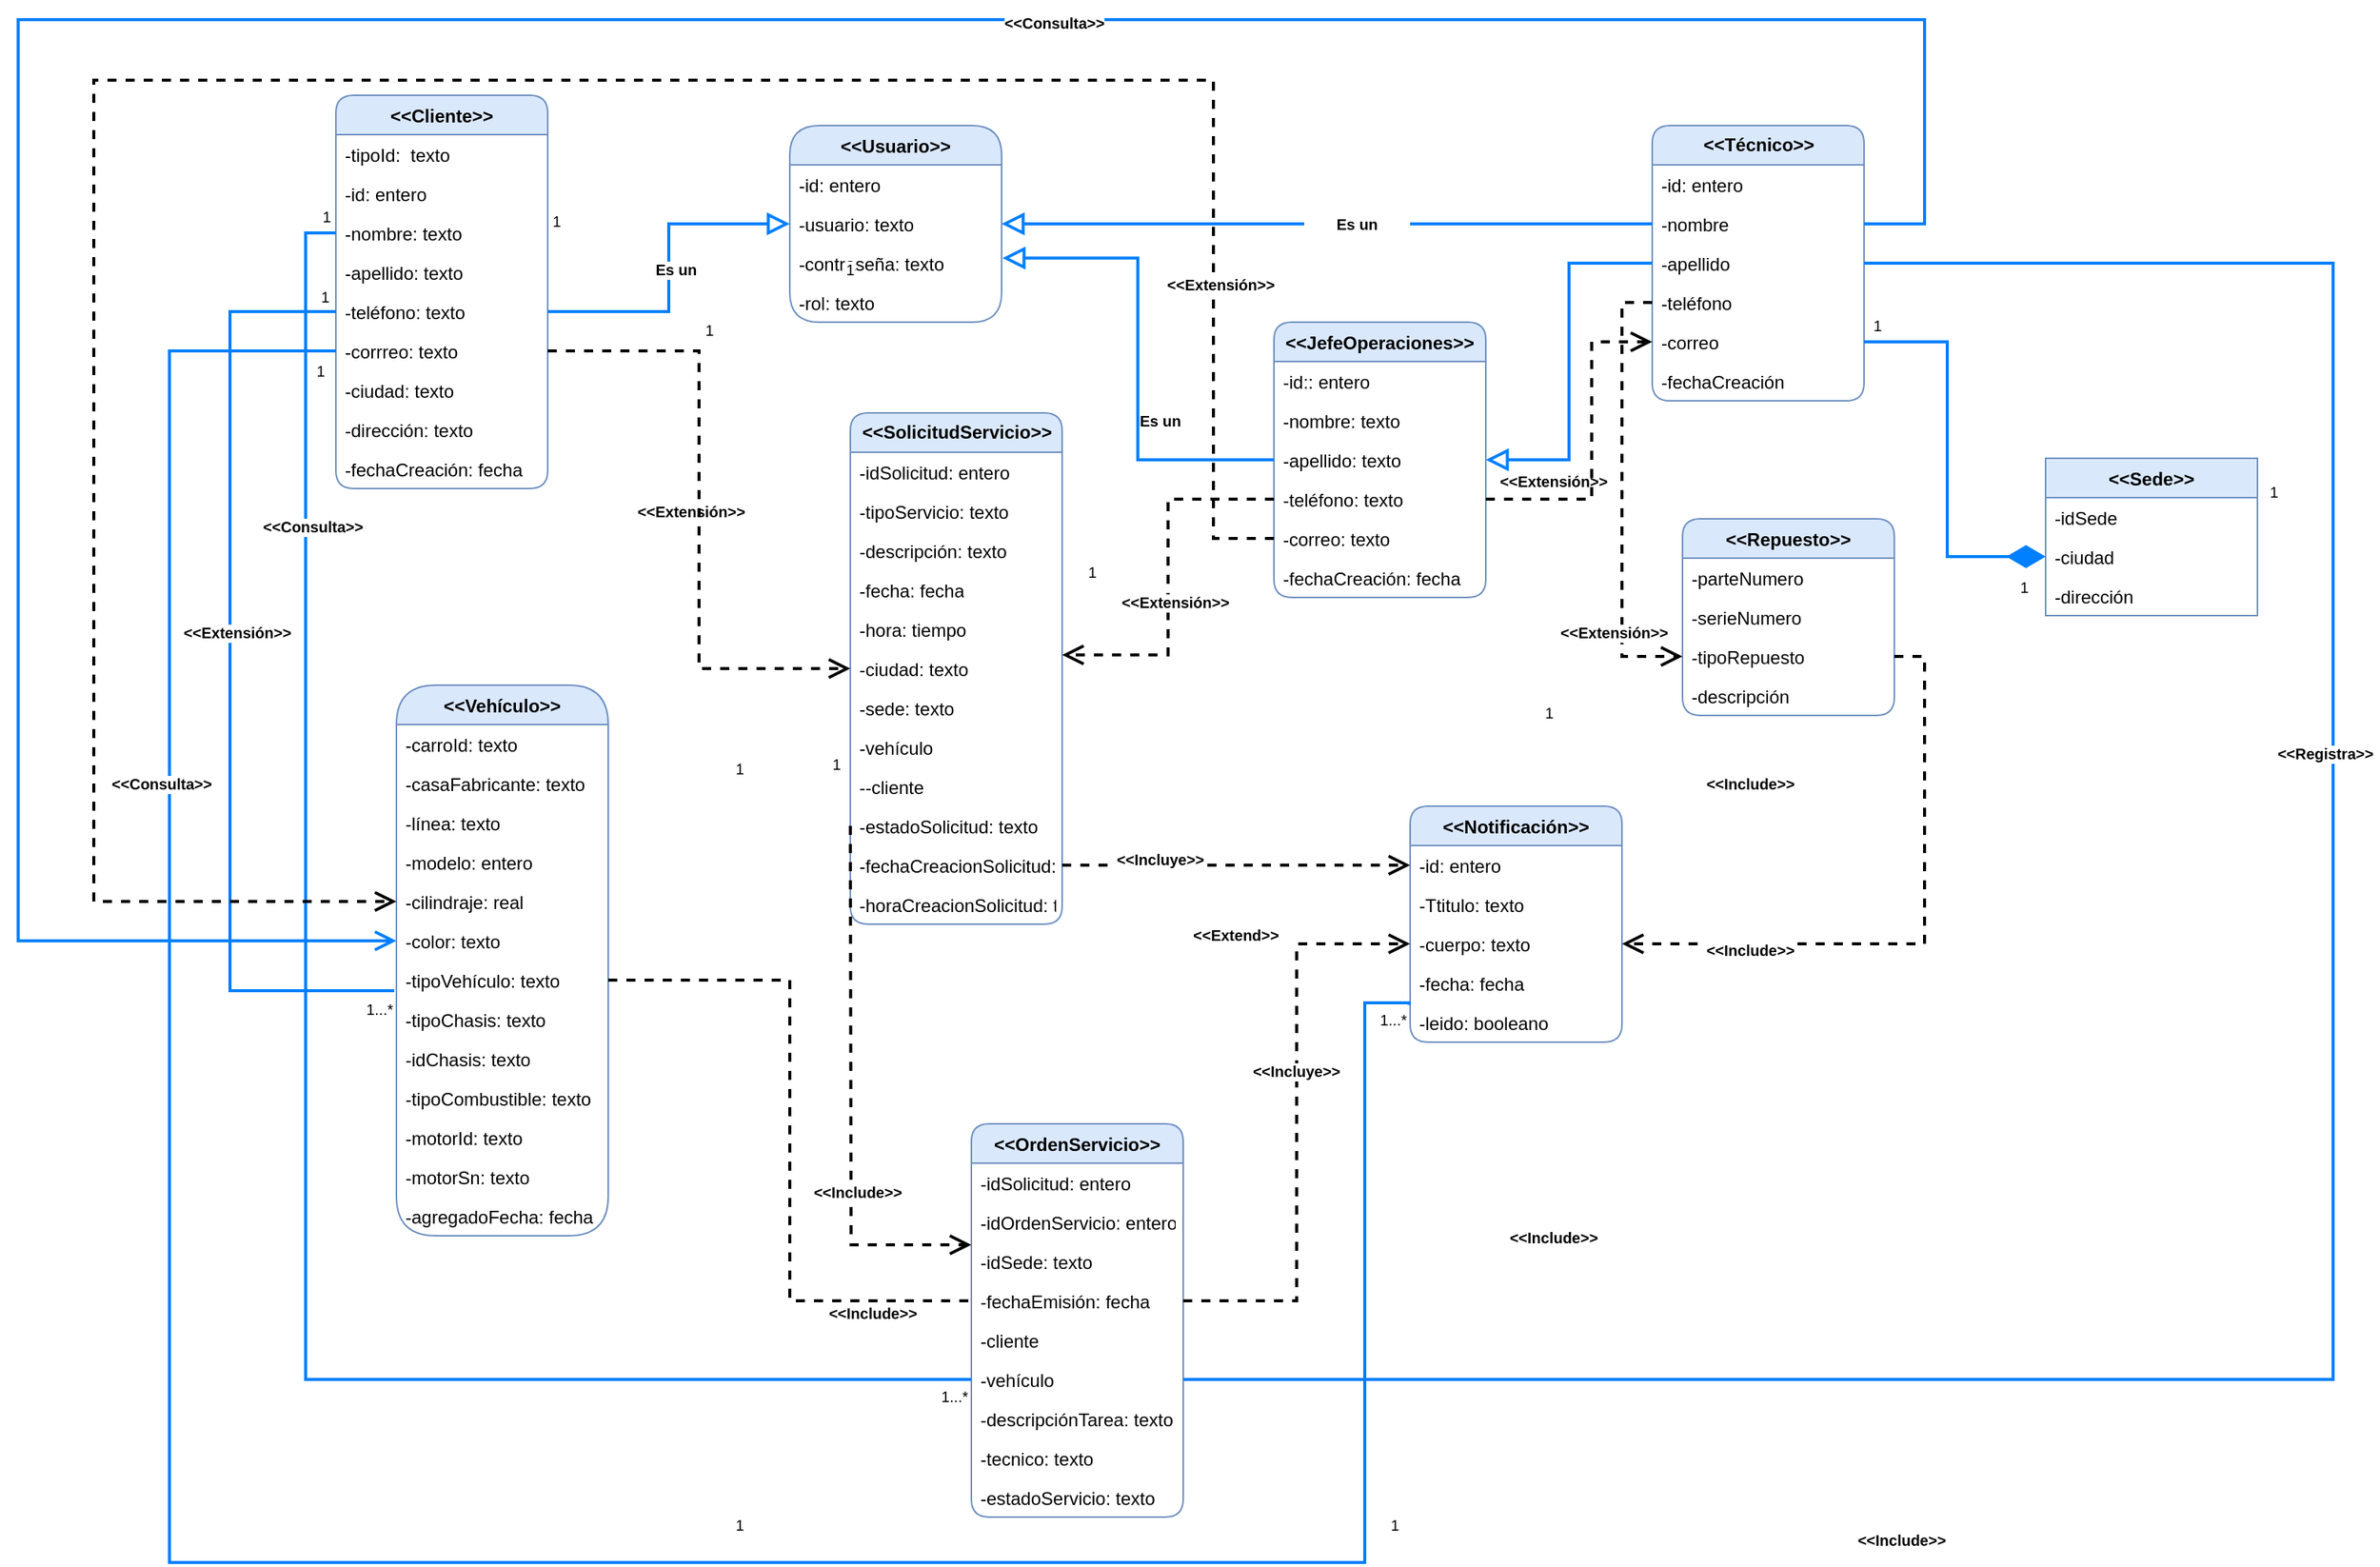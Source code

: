 <mxfile version="20.2.7" type="github">
  <diagram id="WxZgPyMLXEtj6TzBHhpI" name="Página-1">
    <mxGraphModel dx="1583" dy="1550" grid="1" gridSize="10" guides="0" tooltips="1" connect="1" arrows="1" fold="1" page="1" pageScale="1" pageWidth="827" pageHeight="1169" background="none" math="0" shadow="0">
      <root>
        <mxCell id="0" />
        <mxCell id="1" parent="0" />
        <mxCell id="JuVtvxZwjuhmVleojVNO-1" value="&lt;&lt;Cliente&gt;&gt;" style="swimlane;fontStyle=1;childLayout=stackLayout;horizontal=1;startSize=26;fillColor=#dae8fc;horizontalStack=0;resizeParent=1;resizeParentMax=0;resizeLast=0;collapsible=1;marginBottom=0;strokeColor=#6c8ebf;rounded=1;" parent="1" vertex="1">
          <mxGeometry x="-130" y="10" width="140" height="260" as="geometry">
            <mxRectangle x="290" y="150" width="100" height="30" as="alternateBounds" />
          </mxGeometry>
        </mxCell>
        <mxCell id="JuVtvxZwjuhmVleojVNO-2" value="-tipoId:  texto" style="text;strokeColor=none;fillColor=none;align=left;verticalAlign=top;spacingLeft=4;spacingRight=4;overflow=hidden;rotatable=0;points=[[0,0.5],[1,0.5]];portConstraint=eastwest;rounded=1;" parent="JuVtvxZwjuhmVleojVNO-1" vertex="1">
          <mxGeometry y="26" width="140" height="26" as="geometry" />
        </mxCell>
        <mxCell id="JuVtvxZwjuhmVleojVNO-3" value="-id: entero" style="text;strokeColor=none;fillColor=none;align=left;verticalAlign=top;spacingLeft=4;spacingRight=4;overflow=hidden;rotatable=0;points=[[0,0.5],[1,0.5]];portConstraint=eastwest;rounded=1;" parent="JuVtvxZwjuhmVleojVNO-1" vertex="1">
          <mxGeometry y="52" width="140" height="26" as="geometry" />
        </mxCell>
        <mxCell id="JuVtvxZwjuhmVleojVNO-4" value="-nombre: texto" style="text;strokeColor=none;fillColor=none;align=left;verticalAlign=top;spacingLeft=4;spacingRight=4;overflow=hidden;rotatable=0;points=[[0,0.5],[1,0.5]];portConstraint=eastwest;rounded=1;" parent="JuVtvxZwjuhmVleojVNO-1" vertex="1">
          <mxGeometry y="78" width="140" height="26" as="geometry" />
        </mxCell>
        <mxCell id="JuVtvxZwjuhmVleojVNO-7" value="-apellido: texto" style="text;strokeColor=none;fillColor=none;align=left;verticalAlign=top;spacingLeft=4;spacingRight=4;overflow=hidden;rotatable=0;points=[[0,0.5],[1,0.5]];portConstraint=eastwest;rounded=1;" parent="JuVtvxZwjuhmVleojVNO-1" vertex="1">
          <mxGeometry y="104" width="140" height="26" as="geometry" />
        </mxCell>
        <mxCell id="JuVtvxZwjuhmVleojVNO-8" value="-teléfono: texto" style="text;strokeColor=none;fillColor=none;align=left;verticalAlign=top;spacingLeft=4;spacingRight=4;overflow=hidden;rotatable=0;points=[[0,0.5],[1,0.5]];portConstraint=eastwest;rounded=1;" parent="JuVtvxZwjuhmVleojVNO-1" vertex="1">
          <mxGeometry y="130" width="140" height="26" as="geometry" />
        </mxCell>
        <mxCell id="JuVtvxZwjuhmVleojVNO-11" value="-corrreo: texto" style="text;strokeColor=none;fillColor=none;align=left;verticalAlign=top;spacingLeft=4;spacingRight=4;overflow=hidden;rotatable=0;points=[[0,0.5],[1,0.5]];portConstraint=eastwest;rounded=1;" parent="JuVtvxZwjuhmVleojVNO-1" vertex="1">
          <mxGeometry y="156" width="140" height="26" as="geometry" />
        </mxCell>
        <mxCell id="JuVtvxZwjuhmVleojVNO-12" value="-ciudad: texto" style="text;strokeColor=none;fillColor=none;align=left;verticalAlign=top;spacingLeft=4;spacingRight=4;overflow=hidden;rotatable=0;points=[[0,0.5],[1,0.5]];portConstraint=eastwest;rounded=1;" parent="JuVtvxZwjuhmVleojVNO-1" vertex="1">
          <mxGeometry y="182" width="140" height="26" as="geometry" />
        </mxCell>
        <mxCell id="JuVtvxZwjuhmVleojVNO-15" value="-dirección: texto" style="text;strokeColor=none;fillColor=none;align=left;verticalAlign=top;spacingLeft=4;spacingRight=4;overflow=hidden;rotatable=0;points=[[0,0.5],[1,0.5]];portConstraint=eastwest;rounded=1;" parent="JuVtvxZwjuhmVleojVNO-1" vertex="1">
          <mxGeometry y="208" width="140" height="26" as="geometry" />
        </mxCell>
        <mxCell id="JuVtvxZwjuhmVleojVNO-14" value="-fechaCreación: fecha" style="text;strokeColor=none;fillColor=none;align=left;verticalAlign=top;spacingLeft=4;spacingRight=4;overflow=hidden;rotatable=0;points=[[0,0.5],[1,0.5]];portConstraint=eastwest;rounded=1;" parent="JuVtvxZwjuhmVleojVNO-1" vertex="1">
          <mxGeometry y="234" width="140" height="26" as="geometry" />
        </mxCell>
        <mxCell id="JuVtvxZwjuhmVleojVNO-16" value="&lt;&lt;Usuario&gt;&gt;" style="swimlane;fontStyle=1;childLayout=stackLayout;horizontal=1;startSize=26;fillColor=#dae8fc;horizontalStack=0;resizeParent=1;resizeParentMax=0;resizeLast=0;collapsible=1;marginBottom=0;strokeColor=#6c8ebf;rounded=1;arcSize=25;" parent="1" vertex="1">
          <mxGeometry x="170" y="30" width="140" height="130" as="geometry" />
        </mxCell>
        <mxCell id="JuVtvxZwjuhmVleojVNO-17" value="-id: entero" style="text;strokeColor=none;fillColor=none;align=left;verticalAlign=top;spacingLeft=4;spacingRight=4;overflow=hidden;rotatable=0;points=[[0,0.5],[1,0.5]];portConstraint=eastwest;rounded=1;" parent="JuVtvxZwjuhmVleojVNO-16" vertex="1">
          <mxGeometry y="26" width="140" height="26" as="geometry" />
        </mxCell>
        <mxCell id="JuVtvxZwjuhmVleojVNO-19" value="-usuario: texto" style="text;strokeColor=none;fillColor=none;align=left;verticalAlign=top;spacingLeft=4;spacingRight=4;overflow=hidden;rotatable=0;points=[[0,0.5],[1,0.5]];portConstraint=eastwest;rounded=1;" parent="JuVtvxZwjuhmVleojVNO-16" vertex="1">
          <mxGeometry y="52" width="140" height="26" as="geometry" />
        </mxCell>
        <mxCell id="JuVtvxZwjuhmVleojVNO-21" value="-contraseña: texto" style="text;strokeColor=none;fillColor=none;align=left;verticalAlign=top;spacingLeft=4;spacingRight=4;overflow=hidden;rotatable=0;points=[[0,0.5],[1,0.5]];portConstraint=eastwest;rounded=1;" parent="JuVtvxZwjuhmVleojVNO-16" vertex="1">
          <mxGeometry y="78" width="140" height="26" as="geometry" />
        </mxCell>
        <mxCell id="JuVtvxZwjuhmVleojVNO-31" value="-rol: texto" style="text;strokeColor=none;fillColor=none;align=left;verticalAlign=top;spacingLeft=4;spacingRight=4;overflow=hidden;rotatable=0;points=[[0,0.5],[1,0.5]];portConstraint=eastwest;rounded=1;" parent="JuVtvxZwjuhmVleojVNO-16" vertex="1">
          <mxGeometry y="104" width="140" height="26" as="geometry" />
        </mxCell>
        <mxCell id="JuVtvxZwjuhmVleojVNO-30" value="1" style="text;html=1;strokeColor=none;fillColor=none;align=center;verticalAlign=middle;whiteSpace=wrap;rounded=0;labelBackgroundColor=default;fontSize=10;" parent="1" vertex="1">
          <mxGeometry x="-1" y="78" width="34" height="30" as="geometry" />
        </mxCell>
        <mxCell id="JuVtvxZwjuhmVleojVNO-32" value="&lt;&lt;JefeOperaciones&gt;&gt;" style="swimlane;fontStyle=1;childLayout=stackLayout;horizontal=1;startSize=26;fillColor=#dae8fc;horizontalStack=0;resizeParent=1;resizeParentMax=0;resizeLast=0;collapsible=1;marginBottom=0;rounded=1;labelBackgroundColor=none;fontSize=12;strokeColor=#6c8ebf;" parent="1" vertex="1">
          <mxGeometry x="490" y="160" width="140" height="182" as="geometry" />
        </mxCell>
        <mxCell id="JuVtvxZwjuhmVleojVNO-33" value="-id:: entero" style="text;strokeColor=none;fillColor=none;align=left;verticalAlign=top;spacingLeft=4;spacingRight=4;overflow=hidden;rotatable=0;points=[[0,0.5],[1,0.5]];portConstraint=eastwest;rounded=1;labelBackgroundColor=default;fontSize=12;" parent="JuVtvxZwjuhmVleojVNO-32" vertex="1">
          <mxGeometry y="26" width="140" height="26" as="geometry" />
        </mxCell>
        <mxCell id="JuVtvxZwjuhmVleojVNO-34" value="-nombre: texto" style="text;strokeColor=none;fillColor=none;align=left;verticalAlign=top;spacingLeft=4;spacingRight=4;overflow=hidden;rotatable=0;points=[[0,0.5],[1,0.5]];portConstraint=eastwest;rounded=1;labelBackgroundColor=default;fontSize=12;" parent="JuVtvxZwjuhmVleojVNO-32" vertex="1">
          <mxGeometry y="52" width="140" height="26" as="geometry" />
        </mxCell>
        <mxCell id="JuVtvxZwjuhmVleojVNO-35" value="-apellido: texto" style="text;strokeColor=none;fillColor=none;align=left;verticalAlign=top;spacingLeft=4;spacingRight=4;overflow=hidden;rotatable=0;points=[[0,0.5],[1,0.5]];portConstraint=eastwest;rounded=1;labelBackgroundColor=default;fontSize=12;" parent="JuVtvxZwjuhmVleojVNO-32" vertex="1">
          <mxGeometry y="78" width="140" height="26" as="geometry" />
        </mxCell>
        <mxCell id="JuVtvxZwjuhmVleojVNO-50" value="-teléfono: texto" style="text;strokeColor=none;fillColor=none;align=left;verticalAlign=top;spacingLeft=4;spacingRight=4;overflow=hidden;rotatable=0;points=[[0,0.5],[1,0.5]];portConstraint=eastwest;rounded=1;labelBackgroundColor=default;fontSize=12;" parent="JuVtvxZwjuhmVleojVNO-32" vertex="1">
          <mxGeometry y="104" width="140" height="26" as="geometry" />
        </mxCell>
        <mxCell id="JuVtvxZwjuhmVleojVNO-51" value="-correo: texto" style="text;strokeColor=none;fillColor=none;align=left;verticalAlign=top;spacingLeft=4;spacingRight=4;overflow=hidden;rotatable=0;points=[[0,0.5],[1,0.5]];portConstraint=eastwest;rounded=1;labelBackgroundColor=default;fontSize=12;" parent="JuVtvxZwjuhmVleojVNO-32" vertex="1">
          <mxGeometry y="130" width="140" height="26" as="geometry" />
        </mxCell>
        <mxCell id="5buEi4mfANb2UXsL-Ifm-42" value="-fechaCreación: fecha" style="text;strokeColor=none;fillColor=none;align=left;verticalAlign=top;spacingLeft=4;spacingRight=4;overflow=hidden;rotatable=0;points=[[0,0.5],[1,0.5]];portConstraint=eastwest;rounded=1;labelBackgroundColor=default;fontSize=12;" parent="JuVtvxZwjuhmVleojVNO-32" vertex="1">
          <mxGeometry y="156" width="140" height="26" as="geometry" />
        </mxCell>
        <mxCell id="JuVtvxZwjuhmVleojVNO-59" value="&lt;b&gt;&lt;font style=&quot;font-size: 12px;&quot;&gt;&amp;lt;&amp;lt;Técnico&amp;gt;&amp;gt;&lt;/font&gt;&lt;/b&gt;" style="swimlane;fontStyle=0;childLayout=stackLayout;horizontal=1;startSize=26;fillColor=#dae8fc;horizontalStack=0;resizeParent=1;resizeParentMax=0;resizeLast=0;collapsible=1;marginBottom=0;rounded=1;labelBackgroundColor=none;fontSize=10;strokeColor=#6c8ebf;html=1;" parent="1" vertex="1">
          <mxGeometry x="740" y="30" width="140" height="182" as="geometry" />
        </mxCell>
        <mxCell id="JuVtvxZwjuhmVleojVNO-60" value="-id: entero" style="text;strokeColor=none;fillColor=none;align=left;verticalAlign=top;spacingLeft=4;spacingRight=4;overflow=hidden;rotatable=0;points=[[0,0.5],[1,0.5]];portConstraint=eastwest;rounded=1;labelBackgroundColor=none;fontSize=12;html=1;" parent="JuVtvxZwjuhmVleojVNO-59" vertex="1">
          <mxGeometry y="26" width="140" height="26" as="geometry" />
        </mxCell>
        <mxCell id="JuVtvxZwjuhmVleojVNO-61" value="-nombre" style="text;strokeColor=none;fillColor=none;align=left;verticalAlign=top;spacingLeft=4;spacingRight=4;overflow=hidden;rotatable=0;points=[[0,0.5],[1,0.5]];portConstraint=eastwest;rounded=1;labelBackgroundColor=none;fontSize=12;html=1;" parent="JuVtvxZwjuhmVleojVNO-59" vertex="1">
          <mxGeometry y="52" width="140" height="26" as="geometry" />
        </mxCell>
        <mxCell id="JuVtvxZwjuhmVleojVNO-62" value="-apellido" style="text;strokeColor=none;fillColor=none;align=left;verticalAlign=top;spacingLeft=4;spacingRight=4;overflow=hidden;rotatable=0;points=[[0,0.5],[1,0.5]];portConstraint=eastwest;rounded=1;labelBackgroundColor=none;fontSize=12;html=1;" parent="JuVtvxZwjuhmVleojVNO-59" vertex="1">
          <mxGeometry y="78" width="140" height="26" as="geometry" />
        </mxCell>
        <mxCell id="JuVtvxZwjuhmVleojVNO-63" value="-teléfono" style="text;strokeColor=none;fillColor=none;align=left;verticalAlign=top;spacingLeft=4;spacingRight=4;overflow=hidden;rotatable=0;points=[[0,0.5],[1,0.5]];portConstraint=eastwest;rounded=1;labelBackgroundColor=none;fontSize=12;html=1;" parent="JuVtvxZwjuhmVleojVNO-59" vertex="1">
          <mxGeometry y="104" width="140" height="26" as="geometry" />
        </mxCell>
        <mxCell id="JuVtvxZwjuhmVleojVNO-64" value="-correo" style="text;strokeColor=none;fillColor=none;align=left;verticalAlign=top;spacingLeft=4;spacingRight=4;overflow=hidden;rotatable=0;points=[[0,0.5],[1,0.5]];portConstraint=eastwest;rounded=1;labelBackgroundColor=none;fontSize=12;html=1;" parent="JuVtvxZwjuhmVleojVNO-59" vertex="1">
          <mxGeometry y="130" width="140" height="26" as="geometry" />
        </mxCell>
        <mxCell id="5buEi4mfANb2UXsL-Ifm-43" value="-fechaCreación" style="text;strokeColor=none;fillColor=none;align=left;verticalAlign=top;spacingLeft=4;spacingRight=4;overflow=hidden;rotatable=0;points=[[0,0.5],[1,0.5]];portConstraint=eastwest;rounded=1;labelBackgroundColor=none;fontSize=12;html=1;" parent="JuVtvxZwjuhmVleojVNO-59" vertex="1">
          <mxGeometry y="156" width="140" height="26" as="geometry" />
        </mxCell>
        <mxCell id="JuVtvxZwjuhmVleojVNO-73" value="&lt;b&gt;&amp;lt;&amp;lt;SolicitudServicio&amp;gt;&amp;gt;&lt;/b&gt;" style="swimlane;fontStyle=0;childLayout=stackLayout;horizontal=1;startSize=26;fillColor=#dae8fc;horizontalStack=0;resizeParent=1;resizeParentMax=0;resizeLast=0;collapsible=1;marginBottom=0;rounded=1;labelBackgroundColor=none;fontSize=12;strokeColor=#6c8ebf;html=1;" parent="1" vertex="1">
          <mxGeometry x="210" y="220" width="140" height="338" as="geometry" />
        </mxCell>
        <mxCell id="JuVtvxZwjuhmVleojVNO-74" value="-idSolicitud: entero" style="text;strokeColor=none;fillColor=none;align=left;verticalAlign=top;spacingLeft=4;spacingRight=4;overflow=hidden;rotatable=0;points=[[0,0.5],[1,0.5]];portConstraint=eastwest;rounded=1;labelBackgroundColor=none;fontSize=12;html=1;" parent="JuVtvxZwjuhmVleojVNO-73" vertex="1">
          <mxGeometry y="26" width="140" height="26" as="geometry" />
        </mxCell>
        <mxCell id="JuVtvxZwjuhmVleojVNO-75" value="-tipoServicio: texto" style="text;strokeColor=none;fillColor=none;align=left;verticalAlign=top;spacingLeft=4;spacingRight=4;overflow=hidden;rotatable=0;points=[[0,0.5],[1,0.5]];portConstraint=eastwest;rounded=1;labelBackgroundColor=none;fontSize=12;html=1;" parent="JuVtvxZwjuhmVleojVNO-73" vertex="1">
          <mxGeometry y="52" width="140" height="26" as="geometry" />
        </mxCell>
        <mxCell id="JuVtvxZwjuhmVleojVNO-76" value="-descripción: texto" style="text;strokeColor=none;fillColor=none;align=left;verticalAlign=top;spacingLeft=4;spacingRight=4;overflow=hidden;rotatable=0;points=[[0,0.5],[1,0.5]];portConstraint=eastwest;rounded=1;labelBackgroundColor=none;fontSize=12;html=1;" parent="JuVtvxZwjuhmVleojVNO-73" vertex="1">
          <mxGeometry y="78" width="140" height="26" as="geometry" />
        </mxCell>
        <mxCell id="JuVtvxZwjuhmVleojVNO-101" value="-fecha: fecha" style="text;strokeColor=none;fillColor=none;align=left;verticalAlign=top;spacingLeft=4;spacingRight=4;overflow=hidden;rotatable=0;points=[[0,0.5],[1,0.5]];portConstraint=eastwest;rounded=1;labelBackgroundColor=none;fontSize=12;html=1;" parent="JuVtvxZwjuhmVleojVNO-73" vertex="1">
          <mxGeometry y="104" width="140" height="26" as="geometry" />
        </mxCell>
        <mxCell id="JuVtvxZwjuhmVleojVNO-102" value="-hora: tiempo" style="text;strokeColor=none;fillColor=none;align=left;verticalAlign=top;spacingLeft=4;spacingRight=4;overflow=hidden;rotatable=0;points=[[0,0.5],[1,0.5]];portConstraint=eastwest;rounded=1;labelBackgroundColor=none;fontSize=12;html=1;" parent="JuVtvxZwjuhmVleojVNO-73" vertex="1">
          <mxGeometry y="130" width="140" height="26" as="geometry" />
        </mxCell>
        <mxCell id="JuVtvxZwjuhmVleojVNO-96" value="-ciudad: texto" style="text;strokeColor=none;fillColor=none;align=left;verticalAlign=top;spacingLeft=4;spacingRight=4;overflow=hidden;rotatable=0;points=[[0,0.5],[1,0.5]];portConstraint=eastwest;rounded=1;labelBackgroundColor=none;fontSize=12;html=1;" parent="JuVtvxZwjuhmVleojVNO-73" vertex="1">
          <mxGeometry y="156" width="140" height="26" as="geometry" />
        </mxCell>
        <mxCell id="JuVtvxZwjuhmVleojVNO-105" value="-sede: texto" style="text;strokeColor=none;fillColor=none;align=left;verticalAlign=top;spacingLeft=4;spacingRight=4;overflow=hidden;rotatable=0;points=[[0,0.5],[1,0.5]];portConstraint=eastwest;rounded=1;labelBackgroundColor=none;fontSize=12;html=1;" parent="JuVtvxZwjuhmVleojVNO-73" vertex="1">
          <mxGeometry y="182" width="140" height="26" as="geometry" />
        </mxCell>
        <mxCell id="JuVtvxZwjuhmVleojVNO-104" value="-vehículo" style="text;strokeColor=none;fillColor=none;align=left;verticalAlign=top;spacingLeft=4;spacingRight=4;overflow=hidden;rotatable=0;points=[[0,0.5],[1,0.5]];portConstraint=eastwest;rounded=1;labelBackgroundColor=none;fontSize=12;html=1;" parent="JuVtvxZwjuhmVleojVNO-73" vertex="1">
          <mxGeometry y="208" width="140" height="26" as="geometry" />
        </mxCell>
        <mxCell id="JuVtvxZwjuhmVleojVNO-80" value="--cliente" style="text;strokeColor=none;fillColor=none;align=left;verticalAlign=top;spacingLeft=4;spacingRight=4;overflow=hidden;rotatable=0;points=[[0,0.5],[1,0.5]];portConstraint=eastwest;rounded=1;labelBackgroundColor=none;fontSize=12;html=1;" parent="JuVtvxZwjuhmVleojVNO-73" vertex="1">
          <mxGeometry y="234" width="140" height="26" as="geometry" />
        </mxCell>
        <mxCell id="JuVtvxZwjuhmVleojVNO-93" value="-estadoSolicitud: texto" style="text;strokeColor=none;fillColor=none;align=left;verticalAlign=top;spacingLeft=4;spacingRight=4;overflow=hidden;rotatable=0;points=[[0,0.5],[1,0.5]];portConstraint=eastwest;rounded=1;labelBackgroundColor=none;fontSize=12;html=1;" parent="JuVtvxZwjuhmVleojVNO-73" vertex="1">
          <mxGeometry y="260" width="140" height="26" as="geometry" />
        </mxCell>
        <mxCell id="JuVtvxZwjuhmVleojVNO-92" value="-fechaCreacionSolicitud:&amp;nbsp;" style="text;strokeColor=none;fillColor=none;align=left;verticalAlign=top;spacingLeft=4;spacingRight=4;overflow=hidden;rotatable=0;points=[[0,0.5],[1,0.5]];portConstraint=eastwest;rounded=1;labelBackgroundColor=none;fontSize=12;html=1;" parent="JuVtvxZwjuhmVleojVNO-73" vertex="1">
          <mxGeometry y="286" width="140" height="26" as="geometry" />
        </mxCell>
        <mxCell id="JuVtvxZwjuhmVleojVNO-89" value="-horaCreacionSolicitud: tiempo" style="text;strokeColor=none;fillColor=none;align=left;verticalAlign=top;spacingLeft=4;spacingRight=4;overflow=hidden;rotatable=0;points=[[0,0.5],[1,0.5]];portConstraint=eastwest;rounded=1;labelBackgroundColor=none;fontSize=12;html=1;" parent="JuVtvxZwjuhmVleojVNO-73" vertex="1">
          <mxGeometry y="312" width="140" height="26" as="geometry" />
        </mxCell>
        <mxCell id="JuVtvxZwjuhmVleojVNO-84" value="1" style="text;html=1;strokeColor=none;fillColor=none;align=center;verticalAlign=middle;whiteSpace=wrap;rounded=0;labelBackgroundColor=default;fontSize=10;" parent="1" vertex="1">
          <mxGeometry x="350" y="310" width="40" height="30" as="geometry" />
        </mxCell>
        <mxCell id="JuVtvxZwjuhmVleojVNO-85" value="1" style="text;html=1;strokeColor=none;fillColor=none;align=center;verticalAlign=middle;whiteSpace=wrap;rounded=0;labelBackgroundColor=default;fontSize=10;" parent="1" vertex="1">
          <mxGeometry x="652" y="403" width="40" height="30" as="geometry" />
        </mxCell>
        <mxCell id="5buEi4mfANb2UXsL-Ifm-10" value="1" style="text;html=1;strokeColor=none;fillColor=none;align=center;verticalAlign=middle;whiteSpace=wrap;rounded=0;labelBackgroundColor=default;fontSize=10;" parent="1" vertex="1">
          <mxGeometry x="-156" y="75" width="40" height="30" as="geometry" />
        </mxCell>
        <mxCell id="5buEi4mfANb2UXsL-Ifm-12" value="1" style="text;html=1;strokeColor=none;fillColor=none;align=center;verticalAlign=middle;whiteSpace=wrap;rounded=0;labelBackgroundColor=default;fontSize=10;fontStyle=0" parent="1" vertex="1">
          <mxGeometry x="-157" y="128" width="40" height="30" as="geometry" />
        </mxCell>
        <mxCell id="5buEi4mfANb2UXsL-Ifm-13" value="1...*" style="text;html=1;strokeColor=none;fillColor=none;align=center;verticalAlign=middle;whiteSpace=wrap;rounded=0;labelBackgroundColor=default;fontSize=10;" parent="1" vertex="1">
          <mxGeometry x="-131" y="599" width="60" height="30" as="geometry" />
        </mxCell>
        <mxCell id="5buEi4mfANb2UXsL-Ifm-15" value="&lt;&lt;Vehículo&gt;&gt;" style="swimlane;fontStyle=1;childLayout=stackLayout;horizontal=1;startSize=26;fillColor=#dae8fc;horizontalStack=0;resizeParent=1;resizeParentMax=0;resizeLast=0;collapsible=1;marginBottom=0;strokeColor=#6c8ebf;rounded=1;arcSize=50;" parent="1" vertex="1">
          <mxGeometry x="-90" y="400" width="140" height="364" as="geometry" />
        </mxCell>
        <mxCell id="5buEi4mfANb2UXsL-Ifm-16" value="-carroId: texto" style="text;strokeColor=none;fillColor=none;align=left;verticalAlign=top;spacingLeft=4;spacingRight=4;overflow=hidden;rotatable=0;points=[[0,0.5],[1,0.5]];portConstraint=eastwest;" parent="5buEi4mfANb2UXsL-Ifm-15" vertex="1">
          <mxGeometry y="26" width="140" height="26" as="geometry" />
        </mxCell>
        <mxCell id="5buEi4mfANb2UXsL-Ifm-17" value="-casaFabricante: texto" style="text;strokeColor=none;fillColor=none;align=left;verticalAlign=top;spacingLeft=4;spacingRight=4;overflow=hidden;rotatable=0;points=[[0,0.5],[1,0.5]];portConstraint=eastwest;" parent="5buEi4mfANb2UXsL-Ifm-15" vertex="1">
          <mxGeometry y="52" width="140" height="26" as="geometry" />
        </mxCell>
        <mxCell id="5buEi4mfANb2UXsL-Ifm-18" value="-línea: texto" style="text;strokeColor=none;fillColor=none;align=left;verticalAlign=top;spacingLeft=4;spacingRight=4;overflow=hidden;rotatable=0;points=[[0,0.5],[1,0.5]];portConstraint=eastwest;" parent="5buEi4mfANb2UXsL-Ifm-15" vertex="1">
          <mxGeometry y="78" width="140" height="26" as="geometry" />
        </mxCell>
        <mxCell id="5buEi4mfANb2UXsL-Ifm-19" value="-modelo: entero" style="text;strokeColor=none;fillColor=none;align=left;verticalAlign=top;spacingLeft=4;spacingRight=4;overflow=hidden;rotatable=0;points=[[0,0.5],[1,0.5]];portConstraint=eastwest;" parent="5buEi4mfANb2UXsL-Ifm-15" vertex="1">
          <mxGeometry y="104" width="140" height="26" as="geometry" />
        </mxCell>
        <mxCell id="5buEi4mfANb2UXsL-Ifm-20" value="-cilindraje: real" style="text;strokeColor=none;fillColor=none;align=left;verticalAlign=top;spacingLeft=4;spacingRight=4;overflow=hidden;rotatable=0;points=[[0,0.5],[1,0.5]];portConstraint=eastwest;" parent="5buEi4mfANb2UXsL-Ifm-15" vertex="1">
          <mxGeometry y="130" width="140" height="26" as="geometry" />
        </mxCell>
        <mxCell id="5buEi4mfANb2UXsL-Ifm-21" value="-color: texto" style="text;strokeColor=none;fillColor=none;align=left;verticalAlign=top;spacingLeft=4;spacingRight=4;overflow=hidden;rotatable=0;points=[[0,0.5],[1,0.5]];portConstraint=eastwest;" parent="5buEi4mfANb2UXsL-Ifm-15" vertex="1">
          <mxGeometry y="156" width="140" height="26" as="geometry" />
        </mxCell>
        <mxCell id="5buEi4mfANb2UXsL-Ifm-22" value="-tipoVehículo: texto" style="text;strokeColor=none;fillColor=none;align=left;verticalAlign=top;spacingLeft=4;spacingRight=4;overflow=hidden;rotatable=0;points=[[0,0.5],[1,0.5]];portConstraint=eastwest;" parent="5buEi4mfANb2UXsL-Ifm-15" vertex="1">
          <mxGeometry y="182" width="140" height="26" as="geometry" />
        </mxCell>
        <mxCell id="5buEi4mfANb2UXsL-Ifm-23" value="-tipoChasis: texto" style="text;strokeColor=none;fillColor=none;align=left;verticalAlign=top;spacingLeft=4;spacingRight=4;overflow=hidden;rotatable=0;points=[[0,0.5],[1,0.5]];portConstraint=eastwest;" parent="5buEi4mfANb2UXsL-Ifm-15" vertex="1">
          <mxGeometry y="208" width="140" height="26" as="geometry" />
        </mxCell>
        <mxCell id="5buEi4mfANb2UXsL-Ifm-24" value="-idChasis: texto" style="text;strokeColor=none;fillColor=none;align=left;verticalAlign=top;spacingLeft=4;spacingRight=4;overflow=hidden;rotatable=0;points=[[0,0.5],[1,0.5]];portConstraint=eastwest;" parent="5buEi4mfANb2UXsL-Ifm-15" vertex="1">
          <mxGeometry y="234" width="140" height="26" as="geometry" />
        </mxCell>
        <mxCell id="5buEi4mfANb2UXsL-Ifm-25" value="-tipoCombustible: texto" style="text;strokeColor=none;fillColor=none;align=left;verticalAlign=top;spacingLeft=4;spacingRight=4;overflow=hidden;rotatable=0;points=[[0,0.5],[1,0.5]];portConstraint=eastwest;" parent="5buEi4mfANb2UXsL-Ifm-15" vertex="1">
          <mxGeometry y="260" width="140" height="26" as="geometry" />
        </mxCell>
        <mxCell id="5buEi4mfANb2UXsL-Ifm-26" value="-motorId: texto" style="text;strokeColor=none;fillColor=none;align=left;verticalAlign=top;spacingLeft=4;spacingRight=4;overflow=hidden;rotatable=0;points=[[0,0.5],[1,0.5]];portConstraint=eastwest;" parent="5buEi4mfANb2UXsL-Ifm-15" vertex="1">
          <mxGeometry y="286" width="140" height="26" as="geometry" />
        </mxCell>
        <mxCell id="5buEi4mfANb2UXsL-Ifm-27" value="-motorSn: texto" style="text;strokeColor=none;fillColor=none;align=left;verticalAlign=top;spacingLeft=4;spacingRight=4;overflow=hidden;rotatable=0;points=[[0,0.5],[1,0.5]];portConstraint=eastwest;" parent="5buEi4mfANb2UXsL-Ifm-15" vertex="1">
          <mxGeometry y="312" width="140" height="26" as="geometry" />
        </mxCell>
        <mxCell id="5buEi4mfANb2UXsL-Ifm-28" value="-agregadoFecha: fecha" style="text;strokeColor=none;fillColor=none;align=left;verticalAlign=top;spacingLeft=4;spacingRight=4;overflow=hidden;rotatable=0;points=[[0,0.5],[1,0.5]];portConstraint=eastwest;" parent="5buEi4mfANb2UXsL-Ifm-15" vertex="1">
          <mxGeometry y="338" width="140" height="26" as="geometry" />
        </mxCell>
        <mxCell id="5buEi4mfANb2UXsL-Ifm-47" value="&lt;&lt;OrdenServicio&gt;&gt;" style="swimlane;fontStyle=1;childLayout=stackLayout;horizontal=1;startSize=26;fillColor=#dae8fc;horizontalStack=0;resizeParent=1;resizeParentMax=0;resizeLast=0;collapsible=1;marginBottom=0;fontSize=12;strokeColor=#6c8ebf;rounded=1;glass=0;" parent="1" vertex="1">
          <mxGeometry x="290" y="690" width="140" height="260" as="geometry" />
        </mxCell>
        <mxCell id="5buEi4mfANb2UXsL-Ifm-48" value="-idSolicitud: entero" style="text;strokeColor=none;fillColor=none;align=left;verticalAlign=top;spacingLeft=4;spacingRight=4;overflow=hidden;rotatable=0;points=[[0,0.5],[1,0.5]];portConstraint=eastwest;fontSize=12;" parent="5buEi4mfANb2UXsL-Ifm-47" vertex="1">
          <mxGeometry y="26" width="140" height="26" as="geometry" />
        </mxCell>
        <mxCell id="5buEi4mfANb2UXsL-Ifm-49" value="-idOrdenServicio: entero" style="text;strokeColor=none;fillColor=none;align=left;verticalAlign=top;spacingLeft=4;spacingRight=4;overflow=hidden;rotatable=0;points=[[0,0.5],[1,0.5]];portConstraint=eastwest;fontSize=12;" parent="5buEi4mfANb2UXsL-Ifm-47" vertex="1">
          <mxGeometry y="52" width="140" height="26" as="geometry" />
        </mxCell>
        <mxCell id="BSMe2QQOvdmC0vsXIE6G-24" value="-idSede: texto" style="text;strokeColor=none;fillColor=none;align=left;verticalAlign=top;spacingLeft=4;spacingRight=4;overflow=hidden;rotatable=0;points=[[0,0.5],[1,0.5]];portConstraint=eastwest;fontSize=12;" vertex="1" parent="5buEi4mfANb2UXsL-Ifm-47">
          <mxGeometry y="78" width="140" height="26" as="geometry" />
        </mxCell>
        <mxCell id="5buEi4mfANb2UXsL-Ifm-62" value="-fechaEmisión: fecha" style="text;strokeColor=none;fillColor=none;align=left;verticalAlign=top;spacingLeft=4;spacingRight=4;overflow=hidden;rotatable=0;points=[[0,0.5],[1,0.5]];portConstraint=eastwest;fontSize=12;" parent="5buEi4mfANb2UXsL-Ifm-47" vertex="1">
          <mxGeometry y="104" width="140" height="26" as="geometry" />
        </mxCell>
        <mxCell id="5buEi4mfANb2UXsL-Ifm-50" value="-cliente" style="text;strokeColor=none;fillColor=none;align=left;verticalAlign=top;spacingLeft=4;spacingRight=4;overflow=hidden;rotatable=0;points=[[0,0.5],[1,0.5]];portConstraint=eastwest;fontSize=12;" parent="5buEi4mfANb2UXsL-Ifm-47" vertex="1">
          <mxGeometry y="130" width="140" height="26" as="geometry" />
        </mxCell>
        <mxCell id="5buEi4mfANb2UXsL-Ifm-54" value="-vehículo" style="text;strokeColor=none;fillColor=none;align=left;verticalAlign=top;spacingLeft=4;spacingRight=4;overflow=hidden;rotatable=0;points=[[0,0.5],[1,0.5]];portConstraint=eastwest;fontSize=12;" parent="5buEi4mfANb2UXsL-Ifm-47" vertex="1">
          <mxGeometry y="156" width="140" height="26" as="geometry" />
        </mxCell>
        <mxCell id="5buEi4mfANb2UXsL-Ifm-55" value="-descripciónTarea: texto" style="text;strokeColor=none;fillColor=none;align=left;verticalAlign=top;spacingLeft=4;spacingRight=4;overflow=hidden;rotatable=0;points=[[0,0.5],[1,0.5]];portConstraint=eastwest;fontSize=12;" parent="5buEi4mfANb2UXsL-Ifm-47" vertex="1">
          <mxGeometry y="182" width="140" height="26" as="geometry" />
        </mxCell>
        <mxCell id="5buEi4mfANb2UXsL-Ifm-56" value="-tecnico: texto" style="text;strokeColor=none;fillColor=none;align=left;verticalAlign=top;spacingLeft=4;spacingRight=4;overflow=hidden;rotatable=0;points=[[0,0.5],[1,0.5]];portConstraint=eastwest;fontSize=12;" parent="5buEi4mfANb2UXsL-Ifm-47" vertex="1">
          <mxGeometry y="208" width="140" height="26" as="geometry" />
        </mxCell>
        <mxCell id="5buEi4mfANb2UXsL-Ifm-70" value="-estadoServicio: texto" style="text;strokeColor=none;fillColor=none;align=left;verticalAlign=top;spacingLeft=4;spacingRight=4;overflow=hidden;rotatable=0;points=[[0,0.5],[1,0.5]];portConstraint=eastwest;fontSize=12;" parent="5buEi4mfANb2UXsL-Ifm-47" vertex="1">
          <mxGeometry y="234" width="140" height="26" as="geometry" />
        </mxCell>
        <mxCell id="5buEi4mfANb2UXsL-Ifm-87" value="1" style="text;html=1;strokeColor=none;fillColor=none;align=center;verticalAlign=middle;whiteSpace=wrap;rounded=0;labelBackgroundColor=default;fontSize=10;" parent="1" vertex="1">
          <mxGeometry x="190" y="110" width="40" height="30" as="geometry" />
        </mxCell>
        <mxCell id="5buEi4mfANb2UXsL-Ifm-98" value="&amp;lt;&amp;lt;Extend&amp;gt;&amp;gt;" style="rounded=1;fontSize=10;strokeColor=none;fillColor=none;fontStyle=1;labelBackgroundColor=default;html=1;whiteSpace=wrap;" parent="1" vertex="1">
          <mxGeometry x="430" y="550" width="70" height="30" as="geometry" />
        </mxCell>
        <mxCell id="5buEi4mfANb2UXsL-Ifm-115" value="&lt;&lt;Notificación&gt;&gt;" style="swimlane;fontStyle=1;childLayout=stackLayout;horizontal=1;startSize=26;fillColor=#dae8fc;horizontalStack=0;resizeParent=1;resizeParentMax=0;resizeLast=0;collapsible=1;marginBottom=0;rounded=1;glass=0;fontSize=12;strokeColor=#6c8ebf;" parent="1" vertex="1">
          <mxGeometry x="580" y="480" width="140" height="156" as="geometry" />
        </mxCell>
        <mxCell id="5buEi4mfANb2UXsL-Ifm-116" value="-id: entero" style="text;strokeColor=none;fillColor=none;align=left;verticalAlign=top;spacingLeft=4;spacingRight=4;overflow=hidden;rotatable=0;points=[[0,0.5],[1,0.5]];portConstraint=eastwest;rounded=1;glass=0;fontSize=12;" parent="5buEi4mfANb2UXsL-Ifm-115" vertex="1">
          <mxGeometry y="26" width="140" height="26" as="geometry" />
        </mxCell>
        <mxCell id="5buEi4mfANb2UXsL-Ifm-117" value="-Ttitulo: texto" style="text;strokeColor=none;fillColor=none;align=left;verticalAlign=top;spacingLeft=4;spacingRight=4;overflow=hidden;rotatable=0;points=[[0,0.5],[1,0.5]];portConstraint=eastwest;rounded=1;glass=0;fontSize=12;" parent="5buEi4mfANb2UXsL-Ifm-115" vertex="1">
          <mxGeometry y="52" width="140" height="26" as="geometry" />
        </mxCell>
        <mxCell id="5buEi4mfANb2UXsL-Ifm-118" value="-cuerpo: texto" style="text;strokeColor=none;fillColor=none;align=left;verticalAlign=top;spacingLeft=4;spacingRight=4;overflow=hidden;rotatable=0;points=[[0,0.5],[1,0.5]];portConstraint=eastwest;rounded=1;glass=0;fontSize=12;" parent="5buEi4mfANb2UXsL-Ifm-115" vertex="1">
          <mxGeometry y="78" width="140" height="26" as="geometry" />
        </mxCell>
        <mxCell id="BSMe2QQOvdmC0vsXIE6G-81" value="-fecha: fecha" style="text;strokeColor=none;fillColor=none;align=left;verticalAlign=top;spacingLeft=4;spacingRight=4;overflow=hidden;rotatable=0;points=[[0,0.5],[1,0.5]];portConstraint=eastwest;rounded=1;glass=0;fontSize=12;" vertex="1" parent="5buEi4mfANb2UXsL-Ifm-115">
          <mxGeometry y="104" width="140" height="26" as="geometry" />
        </mxCell>
        <mxCell id="5buEi4mfANb2UXsL-Ifm-119" value="-leido: booleano" style="text;strokeColor=none;fillColor=none;align=left;verticalAlign=top;spacingLeft=4;spacingRight=4;overflow=hidden;rotatable=0;points=[[0,0.5],[1,0.5]];portConstraint=eastwest;rounded=1;glass=0;fontSize=12;" parent="5buEi4mfANb2UXsL-Ifm-115" vertex="1">
          <mxGeometry y="130" width="140" height="26" as="geometry" />
        </mxCell>
        <mxCell id="5buEi4mfANb2UXsL-Ifm-123" value="&lt;&lt;Repuesto&gt;&gt;" style="swimlane;fontStyle=1;childLayout=stackLayout;horizontal=1;startSize=26;fillColor=#dae8fc;horizontalStack=0;resizeParent=1;resizeParentMax=0;resizeLast=0;collapsible=1;marginBottom=0;rounded=1;glass=0;fontSize=12;strokeColor=#6c8ebf;" parent="1" vertex="1">
          <mxGeometry x="760" y="290" width="140" height="130" as="geometry" />
        </mxCell>
        <mxCell id="5buEi4mfANb2UXsL-Ifm-124" value="-parteNumero" style="text;strokeColor=none;fillColor=none;align=left;verticalAlign=top;spacingLeft=4;spacingRight=4;overflow=hidden;rotatable=0;points=[[0,0.5],[1,0.5]];portConstraint=eastwest;rounded=1;glass=0;fontSize=12;" parent="5buEi4mfANb2UXsL-Ifm-123" vertex="1">
          <mxGeometry y="26" width="140" height="26" as="geometry" />
        </mxCell>
        <mxCell id="5buEi4mfANb2UXsL-Ifm-125" value="-serieNumero" style="text;strokeColor=none;fillColor=none;align=left;verticalAlign=top;spacingLeft=4;spacingRight=4;overflow=hidden;rotatable=0;points=[[0,0.5],[1,0.5]];portConstraint=eastwest;rounded=1;glass=0;fontSize=12;" parent="5buEi4mfANb2UXsL-Ifm-123" vertex="1">
          <mxGeometry y="52" width="140" height="26" as="geometry" />
        </mxCell>
        <mxCell id="5buEi4mfANb2UXsL-Ifm-126" value="-tipoRepuesto" style="text;strokeColor=none;fillColor=none;align=left;verticalAlign=top;spacingLeft=4;spacingRight=4;overflow=hidden;rotatable=0;points=[[0,0.5],[1,0.5]];portConstraint=eastwest;rounded=1;glass=0;fontSize=12;" parent="5buEi4mfANb2UXsL-Ifm-123" vertex="1">
          <mxGeometry y="78" width="140" height="26" as="geometry" />
        </mxCell>
        <mxCell id="5buEi4mfANb2UXsL-Ifm-127" value="-descripción" style="text;strokeColor=none;fillColor=none;align=left;verticalAlign=top;spacingLeft=4;spacingRight=4;overflow=hidden;rotatable=0;points=[[0,0.5],[1,0.5]];portConstraint=eastwest;rounded=1;glass=0;fontSize=12;" parent="5buEi4mfANb2UXsL-Ifm-123" vertex="1">
          <mxGeometry y="104" width="140" height="26" as="geometry" />
        </mxCell>
        <mxCell id="5buEi4mfANb2UXsL-Ifm-128" value="1...*" style="text;html=1;strokeColor=none;fillColor=none;align=center;verticalAlign=middle;whiteSpace=wrap;rounded=0;labelBackgroundColor=default;fontSize=10;fontStyle=0" parent="1" vertex="1">
          <mxGeometry x="259" y="855" width="40" height="30" as="geometry" />
        </mxCell>
        <mxCell id="5buEi4mfANb2UXsL-Ifm-130" value="1" style="text;html=1;strokeColor=none;fillColor=none;align=center;verticalAlign=middle;whiteSpace=wrap;rounded=0;labelBackgroundColor=default;fontSize=10;fontStyle=0" parent="1" vertex="1">
          <mxGeometry x="550" y="940" width="40" height="30" as="geometry" />
        </mxCell>
        <mxCell id="BSMe2QQOvdmC0vsXIE6G-12" style="edgeStyle=orthogonalEdgeStyle;rounded=0;orthogonalLoop=1;jettySize=auto;html=1;exitX=1;exitY=0.5;exitDx=0;exitDy=0;entryX=0;entryY=0.5;entryDx=0;entryDy=0;dashed=1;strokeColor=#000000;endArrow=open;endFill=0;endSize=10;strokeWidth=2;" edge="1" parent="1" source="5buEi4mfANb2UXsL-Ifm-62" target="5buEi4mfANb2UXsL-Ifm-118">
          <mxGeometry relative="1" as="geometry" />
        </mxCell>
        <mxCell id="BSMe2QQOvdmC0vsXIE6G-13" value="&amp;lt;&amp;lt;Incluye&amp;gt;&amp;gt;" style="rounded=1;fontSize=10;strokeColor=none;fillColor=none;fontStyle=1;labelBackgroundColor=default;html=1;whiteSpace=wrap;" vertex="1" parent="1">
          <mxGeometry x="470" y="640" width="70" height="30" as="geometry" />
        </mxCell>
        <mxCell id="BSMe2QQOvdmC0vsXIE6G-22" style="edgeStyle=orthogonalEdgeStyle;rounded=0;orthogonalLoop=1;jettySize=auto;html=1;exitX=1;exitY=0.5;exitDx=0;exitDy=0;entryX=1;entryY=0.5;entryDx=0;entryDy=0;endArrow=open;endFill=0;endSize=10;strokeColor=#000000;strokeWidth=2;dashed=1;" edge="1" parent="1" source="5buEi4mfANb2UXsL-Ifm-126" target="5buEi4mfANb2UXsL-Ifm-118">
          <mxGeometry relative="1" as="geometry" />
        </mxCell>
        <mxCell id="BSMe2QQOvdmC0vsXIE6G-23" value="&amp;lt;&amp;lt;Include&amp;gt;&amp;gt;" style="rounded=1;fontSize=10;strokeColor=none;fillColor=none;fontStyle=1;labelBackgroundColor=default;html=1;whiteSpace=wrap;" vertex="1" parent="1">
          <mxGeometry x="770" y="560" width="70" height="30" as="geometry" />
        </mxCell>
        <mxCell id="BSMe2QQOvdmC0vsXIE6G-28" value="&lt;&lt;Sede&gt;&gt;" style="swimlane;fontStyle=1;childLayout=stackLayout;horizontal=1;startSize=26;fillColor=#dae8fc;horizontalStack=0;resizeParent=1;resizeParentMax=0;resizeLast=0;collapsible=1;marginBottom=0;strokeColor=#6c8ebf;" vertex="1" parent="1">
          <mxGeometry x="1000" y="250" width="140" height="104" as="geometry" />
        </mxCell>
        <mxCell id="BSMe2QQOvdmC0vsXIE6G-29" value="-idSede" style="text;strokeColor=none;fillColor=none;align=left;verticalAlign=top;spacingLeft=4;spacingRight=4;overflow=hidden;rotatable=0;points=[[0,0.5],[1,0.5]];portConstraint=eastwest;" vertex="1" parent="BSMe2QQOvdmC0vsXIE6G-28">
          <mxGeometry y="26" width="140" height="26" as="geometry" />
        </mxCell>
        <mxCell id="BSMe2QQOvdmC0vsXIE6G-30" value="-ciudad" style="text;strokeColor=none;fillColor=none;align=left;verticalAlign=top;spacingLeft=4;spacingRight=4;overflow=hidden;rotatable=0;points=[[0,0.5],[1,0.5]];portConstraint=eastwest;" vertex="1" parent="BSMe2QQOvdmC0vsXIE6G-28">
          <mxGeometry y="52" width="140" height="26" as="geometry" />
        </mxCell>
        <mxCell id="BSMe2QQOvdmC0vsXIE6G-31" value="-dirección" style="text;strokeColor=none;fillColor=none;align=left;verticalAlign=top;spacingLeft=4;spacingRight=4;overflow=hidden;rotatable=0;points=[[0,0.5],[1,0.5]];portConstraint=eastwest;" vertex="1" parent="BSMe2QQOvdmC0vsXIE6G-28">
          <mxGeometry y="78" width="140" height="26" as="geometry" />
        </mxCell>
        <mxCell id="BSMe2QQOvdmC0vsXIE6G-32" style="edgeStyle=orthogonalEdgeStyle;rounded=0;orthogonalLoop=1;jettySize=auto;html=1;exitX=1;exitY=0.5;exitDx=0;exitDy=0;entryX=0;entryY=0.5;entryDx=0;entryDy=0;endArrow=diamondThin;endFill=1;endSize=20;strokeColor=#007FFF;strokeWidth=2;" edge="1" parent="1" source="JuVtvxZwjuhmVleojVNO-64" target="BSMe2QQOvdmC0vsXIE6G-30">
          <mxGeometry relative="1" as="geometry" />
        </mxCell>
        <mxCell id="BSMe2QQOvdmC0vsXIE6G-42" value="&amp;lt;&amp;lt;Include&amp;gt;&amp;gt;" style="rounded=1;fontSize=10;strokeColor=none;fillColor=none;fontStyle=1;labelBackgroundColor=default;html=1;whiteSpace=wrap;" vertex="1" parent="1">
          <mxGeometry x="770" y="450" width="70" height="30" as="geometry" />
        </mxCell>
        <mxCell id="BSMe2QQOvdmC0vsXIE6G-44" value="&amp;lt;&amp;lt;Include&amp;gt;&amp;gt;" style="rounded=1;fontSize=10;strokeColor=none;fillColor=none;fontStyle=1;labelBackgroundColor=default;html=1;whiteSpace=wrap;" vertex="1" parent="1">
          <mxGeometry x="870" y="950" width="70" height="30" as="geometry" />
        </mxCell>
        <mxCell id="BSMe2QQOvdmC0vsXIE6G-45" style="edgeStyle=orthogonalEdgeStyle;rounded=0;orthogonalLoop=1;jettySize=auto;html=1;exitX=0;exitY=0.5;exitDx=0;exitDy=0;entryX=0;entryY=0.5;entryDx=0;entryDy=0;endArrow=open;endFill=0;endSize=10;strokeColor=#000000;strokeWidth=2;dashed=1;" edge="1" parent="1" source="JuVtvxZwjuhmVleojVNO-63" target="5buEi4mfANb2UXsL-Ifm-126">
          <mxGeometry relative="1" as="geometry" />
        </mxCell>
        <mxCell id="BSMe2QQOvdmC0vsXIE6G-46" style="edgeStyle=orthogonalEdgeStyle;rounded=0;orthogonalLoop=1;jettySize=auto;html=1;exitX=1;exitY=0.5;exitDx=0;exitDy=0;entryX=0;entryY=0.5;entryDx=0;entryDy=0;endArrow=none;endFill=0;endSize=10;strokeColor=#000000;strokeWidth=2;dashed=1;" edge="1" parent="1" source="5buEi4mfANb2UXsL-Ifm-22" target="5buEi4mfANb2UXsL-Ifm-62">
          <mxGeometry relative="1" as="geometry" />
        </mxCell>
        <mxCell id="BSMe2QQOvdmC0vsXIE6G-47" value="&amp;lt;&amp;lt;Include&amp;gt;&amp;gt;" style="rounded=1;fontSize=10;strokeColor=none;fillColor=none;fontStyle=1;labelBackgroundColor=default;html=1;whiteSpace=wrap;" vertex="1" parent="1">
          <mxGeometry x="190" y="800" width="70" height="30" as="geometry" />
        </mxCell>
        <mxCell id="BSMe2QQOvdmC0vsXIE6G-48" value="1" style="text;html=1;strokeColor=none;fillColor=none;align=center;verticalAlign=middle;whiteSpace=wrap;rounded=0;labelBackgroundColor=default;fontSize=10;" vertex="1" parent="1">
          <mxGeometry x="100" y="150" width="34" height="30" as="geometry" />
        </mxCell>
        <mxCell id="BSMe2QQOvdmC0vsXIE6G-49" value="1" style="text;html=1;strokeColor=none;fillColor=none;align=center;verticalAlign=middle;whiteSpace=wrap;rounded=0;labelBackgroundColor=default;fontSize=10;" vertex="1" parent="1">
          <mxGeometry x="120" y="440" width="34" height="30" as="geometry" />
        </mxCell>
        <mxCell id="BSMe2QQOvdmC0vsXIE6G-51" value="&amp;lt;&amp;lt;Extensión&amp;gt;&amp;gt;" style="rounded=1;fontSize=10;strokeColor=none;fillColor=none;fontStyle=1;labelBackgroundColor=default;html=1;whiteSpace=wrap;" vertex="1" parent="1">
          <mxGeometry x="640" y="250" width="70" height="30" as="geometry" />
        </mxCell>
        <mxCell id="BSMe2QQOvdmC0vsXIE6G-58" value="&amp;lt;&amp;lt;Extensión&amp;gt;&amp;gt;" style="rounded=1;fontSize=10;strokeColor=none;fillColor=none;fontStyle=1;labelBackgroundColor=default;html=1;whiteSpace=wrap;" vertex="1" parent="1">
          <mxGeometry x="70" y="270" width="70" height="30" as="geometry" />
        </mxCell>
        <mxCell id="BSMe2QQOvdmC0vsXIE6G-65" value="1" style="text;html=1;strokeColor=none;fillColor=none;align=center;verticalAlign=middle;whiteSpace=wrap;rounded=0;labelBackgroundColor=default;fontSize=10;" vertex="1" parent="1">
          <mxGeometry x="1131" y="257" width="40" height="30" as="geometry" />
        </mxCell>
        <mxCell id="BSMe2QQOvdmC0vsXIE6G-67" value="1" style="text;html=1;strokeColor=none;fillColor=none;align=center;verticalAlign=middle;whiteSpace=wrap;rounded=0;labelBackgroundColor=default;fontSize=10;" vertex="1" parent="1">
          <mxGeometry x="869" y="147" width="40" height="30" as="geometry" />
        </mxCell>
        <mxCell id="BSMe2QQOvdmC0vsXIE6G-68" value="1" style="text;html=1;strokeColor=none;fillColor=none;align=center;verticalAlign=middle;whiteSpace=wrap;rounded=0;labelBackgroundColor=default;fontSize=10;" vertex="1" parent="1">
          <mxGeometry x="966" y="320" width="40" height="30" as="geometry" />
        </mxCell>
        <mxCell id="BSMe2QQOvdmC0vsXIE6G-70" value="&amp;lt;&amp;lt;Include&amp;gt;&amp;gt;" style="rounded=1;fontSize=10;strokeColor=none;fillColor=none;fontStyle=1;labelBackgroundColor=default;html=1;whiteSpace=wrap;" vertex="1" parent="1">
          <mxGeometry x="640" y="750" width="70" height="30" as="geometry" />
        </mxCell>
        <mxCell id="BSMe2QQOvdmC0vsXIE6G-74" value="1" style="text;html=1;strokeColor=none;fillColor=none;align=center;verticalAlign=middle;whiteSpace=wrap;rounded=0;labelBackgroundColor=default;fontSize=10;" vertex="1" parent="1">
          <mxGeometry x="184" y="437" width="34" height="30" as="geometry" />
        </mxCell>
        <mxCell id="BSMe2QQOvdmC0vsXIE6G-75" value="1" style="text;html=1;strokeColor=none;fillColor=none;align=center;verticalAlign=middle;whiteSpace=wrap;rounded=0;labelBackgroundColor=default;fontSize=10;" vertex="1" parent="1">
          <mxGeometry x="120" y="940" width="34" height="30" as="geometry" />
        </mxCell>
        <mxCell id="BSMe2QQOvdmC0vsXIE6G-78" style="edgeStyle=orthogonalEdgeStyle;rounded=0;orthogonalLoop=1;jettySize=auto;html=1;exitX=0;exitY=0.5;exitDx=0;exitDy=0;entryX=0;entryY=0.077;entryDx=0;entryDy=0;entryPerimeter=0;dashed=1;endArrow=open;endFill=0;endSize=10;strokeColor=#000000;strokeWidth=2;" edge="1" parent="1" target="BSMe2QQOvdmC0vsXIE6G-24">
          <mxGeometry relative="1" as="geometry">
            <mxPoint x="210" y="493" as="sourcePoint" />
          </mxGeometry>
        </mxCell>
        <mxCell id="BSMe2QQOvdmC0vsXIE6G-79" value="&amp;lt;&amp;lt;Include&amp;gt;&amp;gt;" style="rounded=1;fontSize=10;strokeColor=none;fillColor=none;fontStyle=1;labelBackgroundColor=default;html=1;whiteSpace=wrap;" vertex="1" parent="1">
          <mxGeometry x="180" y="720" width="70" height="30" as="geometry" />
        </mxCell>
        <mxCell id="BSMe2QQOvdmC0vsXIE6G-84" style="edgeStyle=orthogonalEdgeStyle;rounded=0;orthogonalLoop=1;jettySize=auto;html=1;exitX=0;exitY=0.5;exitDx=0;exitDy=0;entryX=1;entryY=0.5;entryDx=0;entryDy=0;endArrow=block;endFill=0;endSize=10;strokeColor=#007FFF;strokeWidth=2;startArrow=none;" edge="1" parent="1" source="BSMe2QQOvdmC0vsXIE6G-2" target="JuVtvxZwjuhmVleojVNO-19">
          <mxGeometry relative="1" as="geometry" />
        </mxCell>
        <mxCell id="BSMe2QQOvdmC0vsXIE6G-2" value="Es un" style="rounded=1;fontSize=10;strokeColor=none;fillColor=none;fontStyle=1;labelBackgroundColor=default;html=1;whiteSpace=wrap;" vertex="1" parent="1">
          <mxGeometry x="510" y="80" width="70" height="30" as="geometry" />
        </mxCell>
        <mxCell id="BSMe2QQOvdmC0vsXIE6G-85" value="" style="edgeStyle=orthogonalEdgeStyle;rounded=0;orthogonalLoop=1;jettySize=auto;html=1;exitX=0;exitY=0.5;exitDx=0;exitDy=0;entryX=1;entryY=0.5;entryDx=0;entryDy=0;endArrow=none;endFill=0;endSize=10;strokeColor=#007FFF;strokeWidth=2;" edge="1" parent="1" source="JuVtvxZwjuhmVleojVNO-61" target="BSMe2QQOvdmC0vsXIE6G-2">
          <mxGeometry relative="1" as="geometry">
            <mxPoint x="740" y="95" as="sourcePoint" />
            <mxPoint x="310" y="95" as="targetPoint" />
          </mxGeometry>
        </mxCell>
        <mxCell id="BSMe2QQOvdmC0vsXIE6G-88" style="edgeStyle=orthogonalEdgeStyle;rounded=0;orthogonalLoop=1;jettySize=auto;html=1;exitX=0;exitY=0.5;exitDx=0;exitDy=0;entryX=1.004;entryY=0.371;entryDx=0;entryDy=0;entryPerimeter=0;endArrow=block;endFill=0;endSize=10;strokeColor=#007FFF;strokeWidth=2;" edge="1" parent="1" source="JuVtvxZwjuhmVleojVNO-35" target="JuVtvxZwjuhmVleojVNO-21">
          <mxGeometry relative="1" as="geometry" />
        </mxCell>
        <mxCell id="BSMe2QQOvdmC0vsXIE6G-89" value="Es un" style="rounded=1;fontSize=10;strokeColor=none;fillColor=none;fontStyle=1;labelBackgroundColor=default;html=1;whiteSpace=wrap;" vertex="1" parent="1">
          <mxGeometry x="380" y="210" width="70" height="30" as="geometry" />
        </mxCell>
        <mxCell id="BSMe2QQOvdmC0vsXIE6G-90" style="edgeStyle=orthogonalEdgeStyle;rounded=0;orthogonalLoop=1;jettySize=auto;html=1;exitX=1;exitY=0.5;exitDx=0;exitDy=0;entryX=0;entryY=0.5;entryDx=0;entryDy=0;endArrow=block;endFill=0;endSize=10;strokeColor=#007FFF;strokeWidth=2;" edge="1" parent="1" source="JuVtvxZwjuhmVleojVNO-8" target="JuVtvxZwjuhmVleojVNO-19">
          <mxGeometry relative="1" as="geometry" />
        </mxCell>
        <mxCell id="BSMe2QQOvdmC0vsXIE6G-91" value="Es un" style="rounded=1;fontSize=10;strokeColor=none;fillColor=none;fontStyle=1;labelBackgroundColor=default;html=1;whiteSpace=wrap;" vertex="1" parent="1">
          <mxGeometry x="60" y="110" width="70" height="30" as="geometry" />
        </mxCell>
        <mxCell id="BSMe2QQOvdmC0vsXIE6G-95" style="edgeStyle=orthogonalEdgeStyle;rounded=0;orthogonalLoop=1;jettySize=auto;html=1;exitX=0;exitY=0.5;exitDx=0;exitDy=0;entryX=-0.01;entryY=0.769;entryDx=0;entryDy=0;entryPerimeter=0;endArrow=none;endFill=0;endSize=10;strokeColor=#007FFF;strokeWidth=2;" edge="1" parent="1" source="JuVtvxZwjuhmVleojVNO-8" target="5buEi4mfANb2UXsL-Ifm-22">
          <mxGeometry relative="1" as="geometry">
            <Array as="points">
              <mxPoint x="-200" y="153" />
              <mxPoint x="-200" y="602" />
            </Array>
          </mxGeometry>
        </mxCell>
        <mxCell id="BSMe2QQOvdmC0vsXIE6G-99" style="edgeStyle=orthogonalEdgeStyle;rounded=0;orthogonalLoop=1;jettySize=auto;html=1;exitX=1;exitY=0.5;exitDx=0;exitDy=0;entryX=0;entryY=0.5;entryDx=0;entryDy=0;endArrow=open;endFill=0;endSize=10;strokeColor=#000000;strokeWidth=2;dashed=1;" edge="1" parent="1" source="JuVtvxZwjuhmVleojVNO-11" target="JuVtvxZwjuhmVleojVNO-96">
          <mxGeometry relative="1" as="geometry" />
        </mxCell>
        <mxCell id="BSMe2QQOvdmC0vsXIE6G-100" value="&amp;lt;&amp;lt;Extensión&amp;gt;&amp;gt;" style="rounded=1;fontSize=10;strokeColor=none;fillColor=none;fontStyle=1;labelBackgroundColor=default;html=1;whiteSpace=wrap;" vertex="1" parent="1">
          <mxGeometry x="-230" y="350" width="70" height="30" as="geometry" />
        </mxCell>
        <mxCell id="BSMe2QQOvdmC0vsXIE6G-104" style="edgeStyle=orthogonalEdgeStyle;rounded=0;orthogonalLoop=1;jettySize=auto;html=1;exitX=0;exitY=0.5;exitDx=0;exitDy=0;entryX=0;entryY=0.5;entryDx=0;entryDy=0;endArrow=none;endFill=0;endSize=10;strokeColor=#007FFF;strokeWidth=2;" edge="1" parent="1" source="JuVtvxZwjuhmVleojVNO-4" target="5buEi4mfANb2UXsL-Ifm-54">
          <mxGeometry relative="1" as="geometry" />
        </mxCell>
        <mxCell id="BSMe2QQOvdmC0vsXIE6G-105" value="&amp;lt;&amp;lt;Consulta&amp;gt;&amp;gt;" style="rounded=1;fontSize=10;strokeColor=none;fillColor=none;fontStyle=1;labelBackgroundColor=default;html=1;whiteSpace=wrap;" vertex="1" parent="1">
          <mxGeometry x="-180" y="280" width="70" height="30" as="geometry" />
        </mxCell>
        <mxCell id="BSMe2QQOvdmC0vsXIE6G-107" style="edgeStyle=orthogonalEdgeStyle;rounded=0;orthogonalLoop=1;jettySize=auto;html=1;exitX=0;exitY=0.5;exitDx=0;exitDy=0;entryX=-0.005;entryY=0.051;entryDx=0;entryDy=0;entryPerimeter=0;endArrow=none;endFill=0;endSize=10;strokeColor=#007FFF;strokeWidth=2;" edge="1" parent="1" source="JuVtvxZwjuhmVleojVNO-11" target="5buEi4mfANb2UXsL-Ifm-119">
          <mxGeometry relative="1" as="geometry">
            <Array as="points">
              <mxPoint x="-240" y="179" />
              <mxPoint x="-240" y="980" />
              <mxPoint x="550" y="980" />
              <mxPoint x="550" y="610" />
              <mxPoint x="579" y="610" />
            </Array>
          </mxGeometry>
        </mxCell>
        <mxCell id="BSMe2QQOvdmC0vsXIE6G-108" value="1" style="text;html=1;strokeColor=none;fillColor=none;align=center;verticalAlign=middle;whiteSpace=wrap;rounded=0;labelBackgroundColor=default;fontSize=10;fontStyle=0" vertex="1" parent="1">
          <mxGeometry x="-160" y="177" width="40" height="30" as="geometry" />
        </mxCell>
        <mxCell id="BSMe2QQOvdmC0vsXIE6G-109" value="1...*" style="text;html=1;strokeColor=none;fillColor=none;align=center;verticalAlign=middle;whiteSpace=wrap;rounded=0;labelBackgroundColor=default;fontSize=10;fontStyle=0" vertex="1" parent="1">
          <mxGeometry x="549" y="606" width="40" height="30" as="geometry" />
        </mxCell>
        <mxCell id="BSMe2QQOvdmC0vsXIE6G-111" value="&amp;lt;&amp;lt;Consulta&amp;gt;&amp;gt;" style="rounded=1;fontSize=10;strokeColor=none;fillColor=none;fontStyle=1;labelBackgroundColor=default;html=1;whiteSpace=wrap;" vertex="1" parent="1">
          <mxGeometry x="-280" y="450" width="70" height="30" as="geometry" />
        </mxCell>
        <mxCell id="BSMe2QQOvdmC0vsXIE6G-113" style="edgeStyle=orthogonalEdgeStyle;rounded=0;orthogonalLoop=1;jettySize=auto;html=1;exitX=0;exitY=0.5;exitDx=0;exitDy=0;dashed=1;endArrow=open;endFill=0;endSize=10;strokeColor=#000000;strokeWidth=2;entryX=1;entryY=0.154;entryDx=0;entryDy=0;entryPerimeter=0;" edge="1" parent="1" source="JuVtvxZwjuhmVleojVNO-50" target="JuVtvxZwjuhmVleojVNO-96">
          <mxGeometry relative="1" as="geometry">
            <mxPoint x="360" y="377" as="targetPoint" />
          </mxGeometry>
        </mxCell>
        <mxCell id="BSMe2QQOvdmC0vsXIE6G-116" style="edgeStyle=orthogonalEdgeStyle;rounded=0;orthogonalLoop=1;jettySize=auto;html=1;exitX=0;exitY=0.5;exitDx=0;exitDy=0;entryX=1;entryY=0.5;entryDx=0;entryDy=0;endArrow=block;endFill=0;endSize=10;strokeColor=#007FFF;strokeWidth=2;" edge="1" parent="1" source="JuVtvxZwjuhmVleojVNO-62" target="JuVtvxZwjuhmVleojVNO-35">
          <mxGeometry relative="1" as="geometry" />
        </mxCell>
        <mxCell id="BSMe2QQOvdmC0vsXIE6G-117" value="&amp;lt;&amp;lt;Extensión&amp;gt;&amp;gt;" style="rounded=1;fontSize=10;strokeColor=none;fillColor=none;fontStyle=1;labelBackgroundColor=default;html=1;whiteSpace=wrap;" vertex="1" parent="1">
          <mxGeometry x="680" y="350" width="70" height="30" as="geometry" />
        </mxCell>
        <mxCell id="BSMe2QQOvdmC0vsXIE6G-118" style="edgeStyle=orthogonalEdgeStyle;rounded=0;orthogonalLoop=1;jettySize=auto;html=1;exitX=1;exitY=0.5;exitDx=0;exitDy=0;entryX=0;entryY=0.5;entryDx=0;entryDy=0;endArrow=open;endFill=0;endSize=10;strokeColor=#000000;strokeWidth=2;dashed=1;" edge="1" parent="1" source="JuVtvxZwjuhmVleojVNO-50" target="JuVtvxZwjuhmVleojVNO-64">
          <mxGeometry relative="1" as="geometry">
            <Array as="points">
              <mxPoint x="700" y="277" />
              <mxPoint x="700" y="173" />
            </Array>
          </mxGeometry>
        </mxCell>
        <mxCell id="BSMe2QQOvdmC0vsXIE6G-119" value="&amp;lt;&amp;lt;Extensión&amp;gt;&amp;gt;" style="rounded=1;fontSize=10;strokeColor=none;fillColor=none;fontStyle=1;labelBackgroundColor=default;html=1;whiteSpace=wrap;" vertex="1" parent="1">
          <mxGeometry x="390" y="330" width="70" height="30" as="geometry" />
        </mxCell>
        <mxCell id="BSMe2QQOvdmC0vsXIE6G-121" style="edgeStyle=orthogonalEdgeStyle;rounded=0;orthogonalLoop=1;jettySize=auto;html=1;exitX=0;exitY=0.5;exitDx=0;exitDy=0;entryX=0;entryY=0.5;entryDx=0;entryDy=0;dashed=1;endArrow=open;endFill=0;endSize=10;strokeColor=#000000;strokeWidth=2;" edge="1" parent="1" source="JuVtvxZwjuhmVleojVNO-51" target="5buEi4mfANb2UXsL-Ifm-20">
          <mxGeometry relative="1" as="geometry">
            <Array as="points">
              <mxPoint x="450" y="303" />
              <mxPoint x="450" />
              <mxPoint x="-290" />
              <mxPoint x="-290" y="543" />
            </Array>
          </mxGeometry>
        </mxCell>
        <mxCell id="BSMe2QQOvdmC0vsXIE6G-122" value="&amp;lt;&amp;lt;Extensión&amp;gt;&amp;gt;" style="rounded=1;fontSize=10;strokeColor=none;fillColor=none;fontStyle=1;labelBackgroundColor=default;html=1;whiteSpace=wrap;" vertex="1" parent="1">
          <mxGeometry x="420" y="120" width="70" height="30" as="geometry" />
        </mxCell>
        <mxCell id="BSMe2QQOvdmC0vsXIE6G-123" style="edgeStyle=orthogonalEdgeStyle;rounded=0;orthogonalLoop=1;jettySize=auto;html=1;exitX=1;exitY=0.5;exitDx=0;exitDy=0;entryX=0;entryY=0.5;entryDx=0;entryDy=0;endArrow=open;endFill=0;endSize=10;strokeColor=#007FFF;strokeWidth=2;" edge="1" parent="1" source="JuVtvxZwjuhmVleojVNO-61" target="5buEi4mfANb2UXsL-Ifm-21">
          <mxGeometry relative="1" as="geometry">
            <Array as="points">
              <mxPoint x="920" y="95" />
              <mxPoint x="920" y="-40" />
              <mxPoint x="-340" y="-40" />
              <mxPoint x="-340" y="569" />
            </Array>
          </mxGeometry>
        </mxCell>
        <mxCell id="BSMe2QQOvdmC0vsXIE6G-124" value="&amp;lt;&amp;lt;Consulta&amp;gt;&amp;gt;" style="rounded=1;fontSize=10;strokeColor=none;fillColor=none;fontStyle=1;labelBackgroundColor=default;html=1;whiteSpace=wrap;" vertex="1" parent="1">
          <mxGeometry x="310" y="-53" width="70" height="30" as="geometry" />
        </mxCell>
        <mxCell id="BSMe2QQOvdmC0vsXIE6G-126" style="edgeStyle=orthogonalEdgeStyle;rounded=0;orthogonalLoop=1;jettySize=auto;html=1;exitX=1;exitY=0.5;exitDx=0;exitDy=0;entryX=1;entryY=0.5;entryDx=0;entryDy=0;endArrow=none;endFill=0;endSize=10;strokeColor=#007FFF;strokeWidth=2;" edge="1" parent="1" source="JuVtvxZwjuhmVleojVNO-62" target="5buEi4mfANb2UXsL-Ifm-54">
          <mxGeometry relative="1" as="geometry">
            <Array as="points">
              <mxPoint x="1190" y="121" />
              <mxPoint x="1190" y="859" />
            </Array>
          </mxGeometry>
        </mxCell>
        <mxCell id="BSMe2QQOvdmC0vsXIE6G-127" value="&amp;lt;&amp;lt;Registra&amp;gt;&amp;gt;" style="rounded=1;fontSize=10;strokeColor=none;fillColor=none;fontStyle=1;labelBackgroundColor=default;html=1;whiteSpace=wrap;" vertex="1" parent="1">
          <mxGeometry x="1150" y="430" width="70" height="30" as="geometry" />
        </mxCell>
        <mxCell id="BSMe2QQOvdmC0vsXIE6G-128" style="edgeStyle=orthogonalEdgeStyle;rounded=0;orthogonalLoop=1;jettySize=auto;html=1;exitX=1;exitY=0.5;exitDx=0;exitDy=0;entryX=0;entryY=0.5;entryDx=0;entryDy=0;endArrow=open;endFill=0;endSize=10;strokeColor=#000000;strokeWidth=2;dashed=1;" edge="1" parent="1" source="JuVtvxZwjuhmVleojVNO-92" target="5buEi4mfANb2UXsL-Ifm-116">
          <mxGeometry relative="1" as="geometry" />
        </mxCell>
        <mxCell id="BSMe2QQOvdmC0vsXIE6G-131" value="&amp;lt;&amp;lt;Incluye&amp;gt;&amp;gt;" style="rounded=1;fontSize=10;strokeColor=none;fillColor=none;fontStyle=1;labelBackgroundColor=default;html=1;whiteSpace=wrap;" vertex="1" parent="1">
          <mxGeometry x="380" y="500" width="70" height="30" as="geometry" />
        </mxCell>
      </root>
    </mxGraphModel>
  </diagram>
</mxfile>
